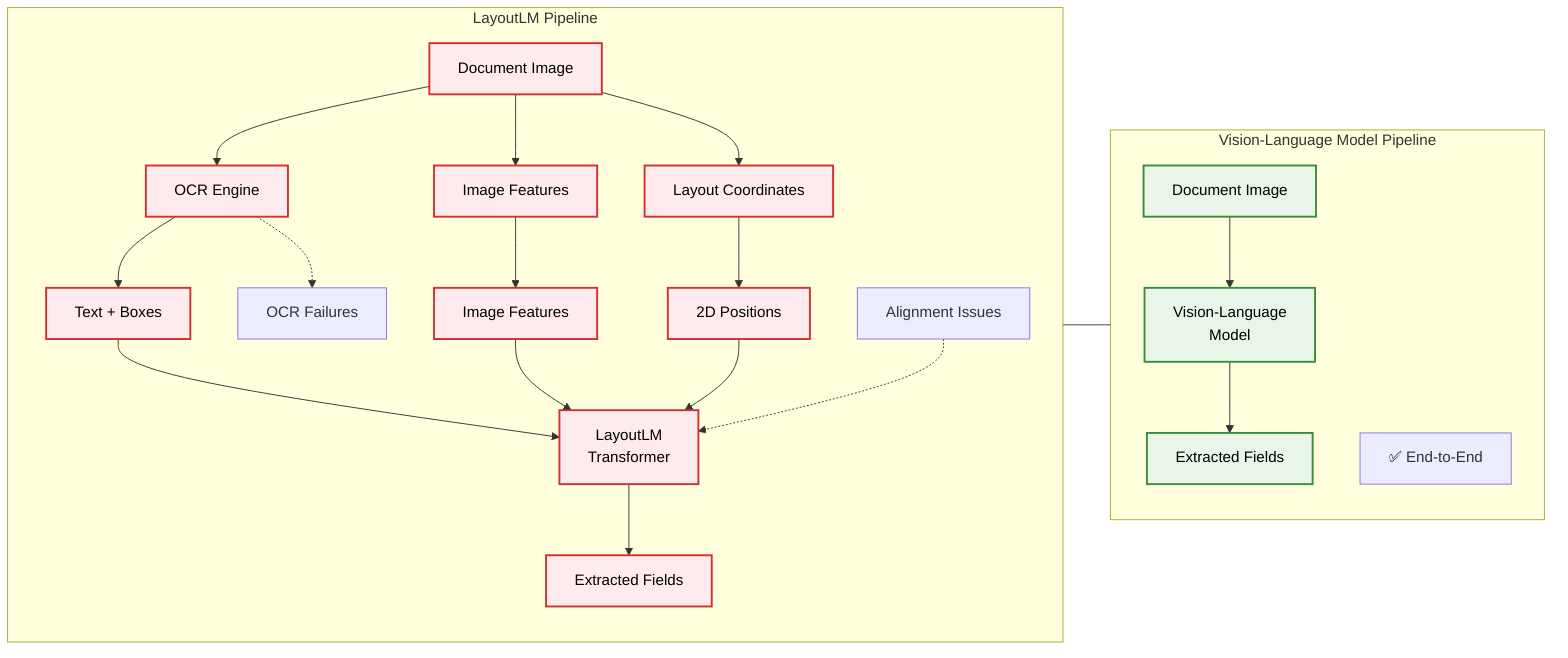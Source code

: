 flowchart LR
    subgraph layoutlm ["LayoutLM Pipeline"]
        direction TB
        L1[Document Image]
        L1 --> L2A[OCR Engine]
        L1 --> L2B[Image Features]
        L1 --> L2C[Layout Coordinates]
        
        L2A --> L3A[Text + Boxes]
        L2B --> L3B[Image Features] 
        L2C --> L3C[2D Positions]
        
        L2A -.-> L7[OCR Failures]
        
        L3A --> L4[LayoutLM<br/>Transformer]
        L3B --> L4
        L3C --> L4
        
        L8[Alignment Issues] -.-> L4
        
        L4 --> L5[Extracted Fields]
    end
    
    subgraph vit ["Vision-Language Model Pipeline"]
        direction TB  
        V1[Document Image] 
        V1 --> V2[Vision-Language<br/>Model]
        V2 --> V3[Extracted Fields]
        
        V7[✅ End-to-End]
    end
    
    %% Force left-to-right layout with LayoutLM first
    layoutlm --- vit
    
    %% Styling
    classDef layoutlmNode fill:#ffebee,stroke:#d32f2f,stroke-width:2px,color:#000
    classDef vitNode fill:#e8f5e8,stroke:#388e3c,stroke-width:2px,color:#000
    classDef issues fill:#fce4ec,stroke:#e91e63,stroke-width:2px,color:#000
    classDef benefits fill:#f1f8e9,stroke:#689f38,stroke-width:2px,color:#000
    
    class L1,L2A,L2B,L2C,L3A,L3B,L3C,L4,L5 layoutlmNode
    class V1,V2,V3 vitNode
    class L6 issues
    class V4 benefits